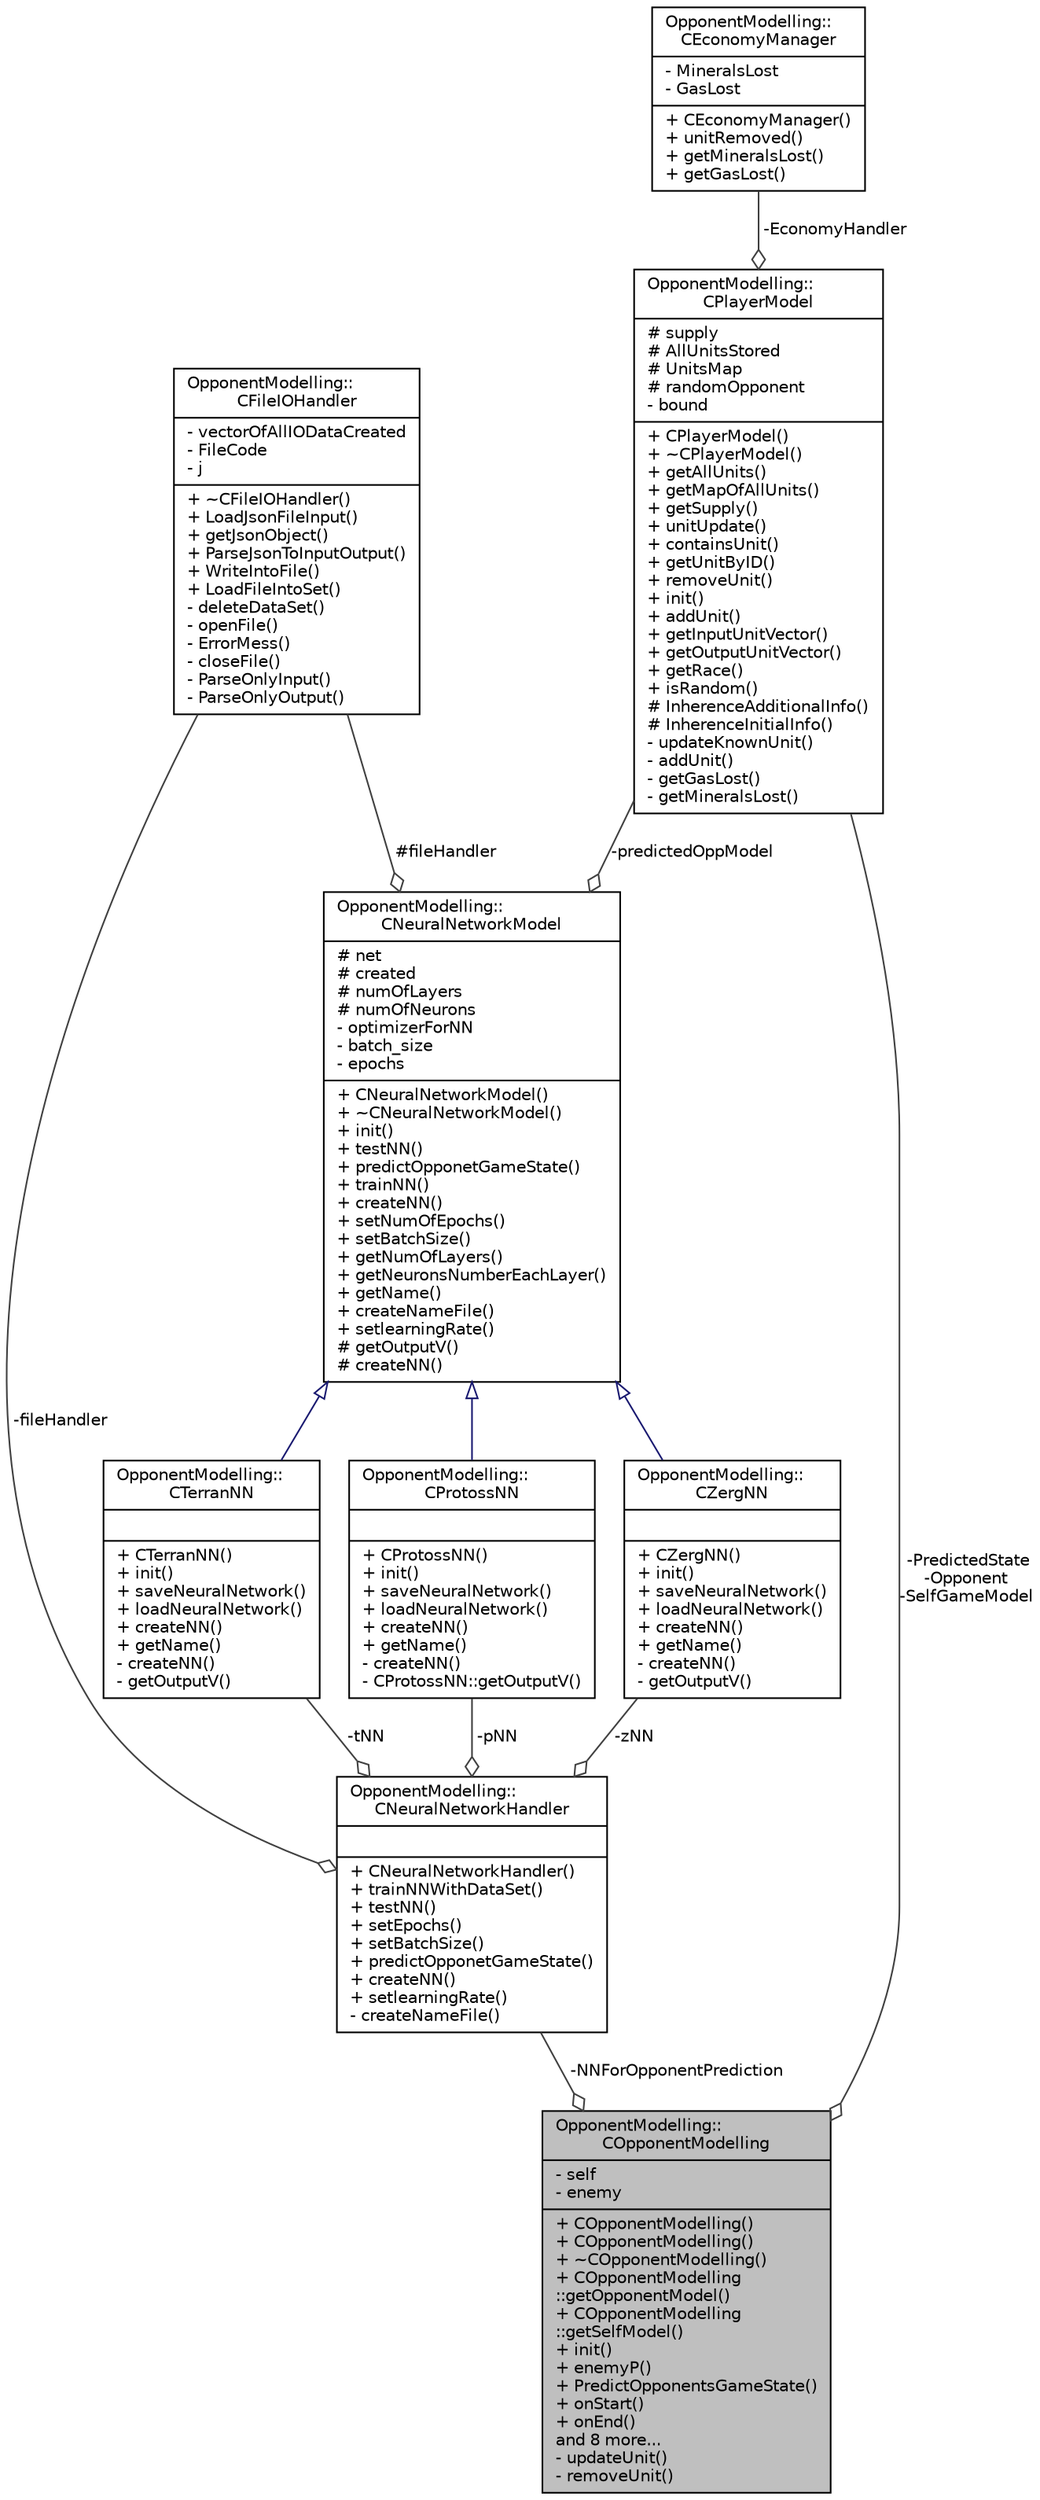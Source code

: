 digraph "OpponentModelling::COpponentModelling"
{
  edge [fontname="Helvetica",fontsize="10",labelfontname="Helvetica",labelfontsize="10"];
  node [fontname="Helvetica",fontsize="10",shape=record];
  Node1 [label="{OpponentModelling::\lCOpponentModelling\n|- self\l- enemy\l|+ COpponentModelling()\l+ COpponentModelling()\l+ ~COpponentModelling()\l+ COpponentModelling\l::getOpponentModel()\l+ COpponentModelling\l::getSelfModel()\l+ init()\l+ enemyP()\l+ PredictOpponentsGameState()\l+ onStart()\l+ onEnd()\land 8 more...\l- updateUnit()\l- removeUnit()\l}",height=0.2,width=0.4,color="black", fillcolor="grey75", style="filled", fontcolor="black"];
  Node2 -> Node1 [color="grey25",fontsize="10",style="solid",label=" -NNForOpponentPrediction" ,arrowhead="odiamond",fontname="Helvetica"];
  Node2 [label="{OpponentModelling::\lCNeuralNetworkHandler\n||+ CNeuralNetworkHandler()\l+ trainNNWithDataSet()\l+ testNN()\l+ setEpochs()\l+ setBatchSize()\l+ predictOpponetGameState()\l+ createNN()\l+ setlearningRate()\l- createNameFile()\l}",height=0.2,width=0.4,color="black", fillcolor="white", style="filled",URL="$classOpponentModelling_1_1CNeuralNetworkHandler.html",tooltip="Class that handles all operations with neural networks. It is used for creating own net..."];
  Node3 -> Node2 [color="grey25",fontsize="10",style="solid",label=" -fileHandler" ,arrowhead="odiamond",fontname="Helvetica"];
  Node3 [label="{OpponentModelling::\lCFileIOHandler\n|- vectorOfAllIODataCreated\l- FileCode\l- j\l|+ ~CFileIOHandler()\l+ LoadJsonFileInput()\l+ getJsonObject()\l+ ParseJsonToInputOutput()\l+ WriteIntoFile()\l+ LoadFileIntoSet()\l- deleteDataSet()\l- openFile()\l- ErrorMess()\l- closeFile()\l- ParseOnlyInput()\l- ParseOnlyOutput()\l}",height=0.2,width=0.4,color="black", fillcolor="white", style="filled",URL="$classOpponentModelling_1_1CFileIOHandler.html",tooltip="Class that takes care about I/O operations with files, json formating I/O operations and parsing load..."];
  Node4 -> Node2 [color="grey25",fontsize="10",style="solid",label=" -tNN" ,arrowhead="odiamond",fontname="Helvetica"];
  Node4 [label="{OpponentModelling::\lCTerranNN\n||+ CTerranNN()\l+ init()\l+ saveNeuralNetwork()\l+ loadNeuralNetwork()\l+ createNN()\l+ getName()\l- createNN()\l- getOutputV()\l}",height=0.2,width=0.4,color="black", fillcolor="white", style="filled",URL="$classOpponentModelling_1_1CTerranNN.html",tooltip="Class represents neural network for Terran model. "];
  Node5 -> Node4 [dir="back",color="midnightblue",fontsize="10",style="solid",arrowtail="onormal",fontname="Helvetica"];
  Node5 [label="{OpponentModelling::\lCNeuralNetworkModel\n|# net\l# created\l# numOfLayers\l# numOfNeurons\l- optimizerForNN\l- batch_size\l- epochs\l|+ CNeuralNetworkModel()\l+ ~CNeuralNetworkModel()\l+ init()\l+ testNN()\l+ predictOpponetGameState()\l+ trainNN()\l+ createNN()\l+ setNumOfEpochs()\l+ setBatchSize()\l+ getNumOfLayers()\l+ getNeuronsNumberEachLayer()\l+ getName()\l+ createNameFile()\l+ setlearningRate()\l# getOutputV()\l# createNN()\l}",height=0.2,width=0.4,color="black", fillcolor="white", style="filled",URL="$classOpponentModelling_1_1CNeuralNetworkModel.html",tooltip="Class representing model of neural network. It has all necessary information stored for the proper ru..."];
  Node3 -> Node5 [color="grey25",fontsize="10",style="solid",label=" #fileHandler" ,arrowhead="odiamond",fontname="Helvetica"];
  Node6 -> Node5 [color="grey25",fontsize="10",style="solid",label=" -predictedOppModel" ,arrowhead="odiamond",fontname="Helvetica"];
  Node6 [label="{OpponentModelling::\lCPlayerModel\n|# supply\l# AllUnitsStored\l# UnitsMap\l# randomOpponent\l- bound\l|+ CPlayerModel()\l+ ~CPlayerModel()\l+ getAllUnits()\l+ getMapOfAllUnits()\l+ getSupply()\l+ unitUpdate()\l+ containsUnit()\l+ getUnitByID()\l+ removeUnit()\l+ init()\l+ addUnit()\l+ getInputUnitVector()\l+ getOutputUnitVector()\l+ getRace()\l+ isRandom()\l# InherenceAdditionalInfo()\l# InherenceInitialInfo()\l- updateKnownUnit()\l- addUnit()\l- getGasLost()\l- getMineralsLost()\l}",height=0.2,width=0.4,color="black", fillcolor="white", style="filled",URL="$classOpponentModelling_1_1CPlayerModel.html",tooltip="Superclass that models the opponent. This class stores the information about his economy and all unit..."];
  Node7 -> Node6 [color="grey25",fontsize="10",style="solid",label=" -EconomyHandler" ,arrowhead="odiamond",fontname="Helvetica"];
  Node7 [label="{OpponentModelling::\lCEconomyManager\n|- MineralsLost\l- GasLost\l|+ CEconomyManager()\l+ unitRemoved()\l+ getMineralsLost()\l+ getGasLost()\l}",height=0.2,width=0.4,color="black", fillcolor="white", style="filled",URL="$classOpponentModelling_1_1CEconomyManager.html",tooltip="Class representing economy situation of our opponent. "];
  Node8 -> Node2 [color="grey25",fontsize="10",style="solid",label=" -pNN" ,arrowhead="odiamond",fontname="Helvetica"];
  Node8 [label="{OpponentModelling::\lCProtossNN\n||+ CProtossNN()\l+ init()\l+ saveNeuralNetwork()\l+ loadNeuralNetwork()\l+ createNN()\l+ getName()\l- createNN()\l- CProtossNN::getOutputV()\l}",height=0.2,width=0.4,color="black", fillcolor="white", style="filled",URL="$classOpponentModelling_1_1CProtossNN.html",tooltip="Class represents neural network for Protoss model. "];
  Node5 -> Node8 [dir="back",color="midnightblue",fontsize="10",style="solid",arrowtail="onormal",fontname="Helvetica"];
  Node9 -> Node2 [color="grey25",fontsize="10",style="solid",label=" -zNN" ,arrowhead="odiamond",fontname="Helvetica"];
  Node9 [label="{OpponentModelling::\lCZergNN\n||+ CZergNN()\l+ init()\l+ saveNeuralNetwork()\l+ loadNeuralNetwork()\l+ createNN()\l+ getName()\l- createNN()\l- getOutputV()\l}",height=0.2,width=0.4,color="black", fillcolor="white", style="filled",URL="$classOpponentModelling_1_1CZergNN.html",tooltip="Class represents neural network for Zerg model. "];
  Node5 -> Node9 [dir="back",color="midnightblue",fontsize="10",style="solid",arrowtail="onormal",fontname="Helvetica"];
  Node6 -> Node1 [color="grey25",fontsize="10",style="solid",label=" -PredictedState\n-Opponent\n-SelfGameModel" ,arrowhead="odiamond",fontname="Helvetica"];
}
